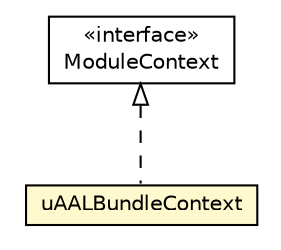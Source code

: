 #!/usr/local/bin/dot
#
# Class diagram 
# Generated by UMLGraph version R5_6-24-gf6e263 (http://www.umlgraph.org/)
#

digraph G {
	edge [fontname="Helvetica",fontsize=10,labelfontname="Helvetica",labelfontsize=10];
	node [fontname="Helvetica",fontsize=10,shape=plaintext];
	nodesep=0.25;
	ranksep=0.5;
	// org.universAAL.middleware.container.ModuleContext
	c428436 [label=<<table title="org.universAAL.middleware.container.ModuleContext" border="0" cellborder="1" cellspacing="0" cellpadding="2" port="p" href="../ModuleContext.html">
		<tr><td><table border="0" cellspacing="0" cellpadding="1">
<tr><td align="center" balign="center"> &#171;interface&#187; </td></tr>
<tr><td align="center" balign="center"> ModuleContext </td></tr>
		</table></td></tr>
		</table>>, URL="../ModuleContext.html", fontname="Helvetica", fontcolor="black", fontsize=10.0];
	// org.universAAL.middleware.container.osgi.uAALBundleContext
	c429009 [label=<<table title="org.universAAL.middleware.container.osgi.uAALBundleContext" border="0" cellborder="1" cellspacing="0" cellpadding="2" port="p" bgcolor="lemonChiffon" href="./uAALBundleContext.html">
		<tr><td><table border="0" cellspacing="0" cellpadding="1">
<tr><td align="center" balign="center"> uAALBundleContext </td></tr>
		</table></td></tr>
		</table>>, URL="./uAALBundleContext.html", fontname="Helvetica", fontcolor="black", fontsize=10.0];
	//org.universAAL.middleware.container.osgi.uAALBundleContext implements org.universAAL.middleware.container.ModuleContext
	c428436:p -> c429009:p [dir=back,arrowtail=empty,style=dashed];
}

